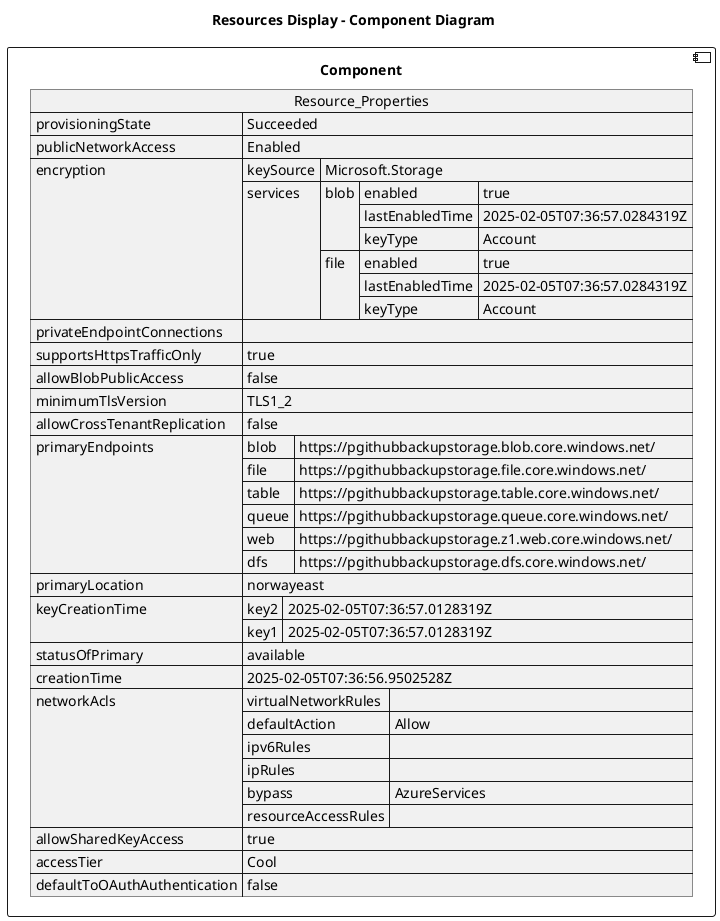 @startuml

title Resources Display - Component Diagram

component Component {

json  Resource_Properties {
  "provisioningState": "Succeeded",
  "publicNetworkAccess": "Enabled",
  "encryption": {
    "keySource": "Microsoft.Storage",
    "services": {
      "blob": {
        "enabled": true,
        "lastEnabledTime": "2025-02-05T07:36:57.0284319Z",
        "keyType": "Account"
      },
      "file": {
        "enabled": true,
        "lastEnabledTime": "2025-02-05T07:36:57.0284319Z",
        "keyType": "Account"
      }
    }
  },
  "privateEndpointConnections": [],
  "supportsHttpsTrafficOnly": true,
  "allowBlobPublicAccess": false,
  "minimumTlsVersion": "TLS1_2",
  "allowCrossTenantReplication": false,
  "primaryEndpoints": {
    "blob": "https://pgithubbackupstorage.blob.core.windows.net/",
    "file": "https://pgithubbackupstorage.file.core.windows.net/",
    "table": "https://pgithubbackupstorage.table.core.windows.net/",
    "queue": "https://pgithubbackupstorage.queue.core.windows.net/",
    "web": "https://pgithubbackupstorage.z1.web.core.windows.net/",
    "dfs": "https://pgithubbackupstorage.dfs.core.windows.net/"
  },
  "primaryLocation": "norwayeast",
  "keyCreationTime": {
    "key2": "2025-02-05T07:36:57.0128319Z",
    "key1": "2025-02-05T07:36:57.0128319Z"
  },
  "statusOfPrimary": "available",
  "creationTime": "2025-02-05T07:36:56.9502528Z",
  "networkAcls": {
    "virtualNetworkRules": [],
    "defaultAction": "Allow",
    "ipv6Rules": [],
    "ipRules": [],
    "bypass": "AzureServices",
    "resourceAccessRules": []
  },
  "allowSharedKeyAccess": true,
  "accessTier": "Cool",
  "defaultToOAuthAuthentication": false
}
}
@enduml
